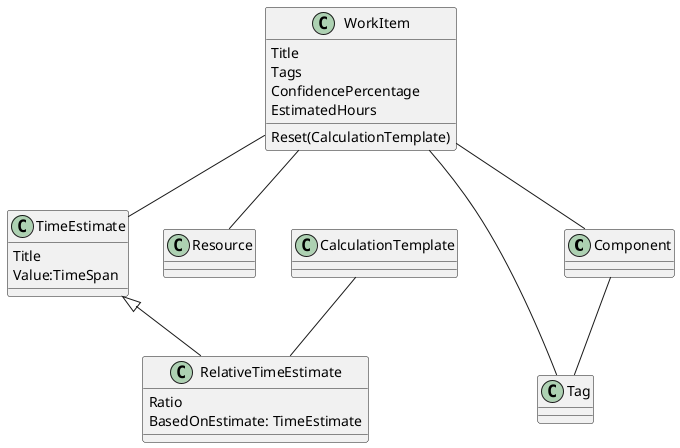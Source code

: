 @startuml
    ' https://plantuml.com/salt

    class Component {}
    class WorkItem {
        Title
        Tags
        ConfidencePercentage
        EstimatedHours
        Reset(CalculationTemplate)
    }
    class TimeEstimate {
        Title
        Value:TimeSpan
    }
    class RelativeTimeEstimate {
        Ratio
        BasedOnEstimate: TimeEstimate
    }
    class Resource {}
    class Tag {}
    class CalculationTemplate {}

    Component -- Tag
    WorkItem -- Tag
    TimeEstimate <|-- RelativeTimeEstimate

    WorkItem -- Component
    WorkItem -- Resource
    WorkItem -- TimeEstimate

    CalculationTemplate -- RelativeTimeEstimate

@enduml